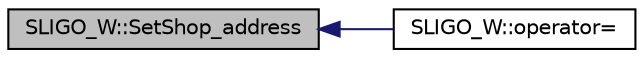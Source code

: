digraph "SLIGO_W::SetShop_address"
{
  edge [fontname="Helvetica",fontsize="10",labelfontname="Helvetica",labelfontsize="10"];
  node [fontname="Helvetica",fontsize="10",shape=record];
  rankdir="LR";
  Node1 [label="SLIGO_W::SetShop_address",height=0.2,width=0.4,color="black", fillcolor="grey75", style="filled", fontcolor="black"];
  Node1 -> Node2 [dir="back",color="midnightblue",fontsize="10",style="solid"];
  Node2 [label="SLIGO_W::operator=",height=0.2,width=0.4,color="black", fillcolor="white", style="filled",URL="$class_s_l_i_g_o___w.html#a64051fdd5b3ebc47b0a74b42eb092c1b"];
}
